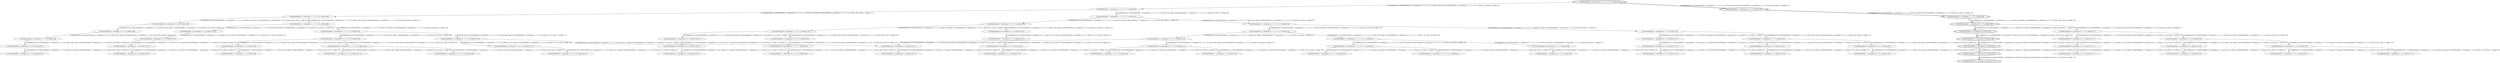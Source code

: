strict digraph G {
  1 [ style="solid" label="CursoVertex[index=6, remaining=[1, 2, 3, 4, 5, 6, 7], centers=[]]" ];
  2 [ style="solid" label="CursoVertex[index=7, remaining=[1, 2, 3, 4, 5, 6, 7], centers=[]]" ];
  3 [ style="solid" label="CursoVertex[index=7, remaining=[1, 2, 3, 4, 7], centers=[1]]" ];
  4 [ style="solid" label="CursoVertex[index=5, remaining=[1, 2, 3, 4, 5, 6, 7], centers=[]]" ];
  5 [ style="solid" label="CursoVertex[index=6, remaining=[1, 2, 3, 7], centers=[0]]" ];
  6 [ style="solid" label="CursoVertex[index=7, remaining=[1, 2, 3, 7], centers=[0]]" ];
  7 [ style="solid" label="CursoVertex[index=4, remaining=[1, 2, 3, 4, 5, 6, 7], centers=[]]" ];
  8 [ style="solid" label="CursoVertex[index=6, remaining=[1, 2, 4, 5, 6], centers=[1]]" ];
  9 [ style="solid" label="CursoVertex[index=7, remaining=[1, 2, 4, 5, 6], centers=[1]]" ];
  10 [ style="solid" label="CursoVertex[index=7, remaining=[1, 2, 4], centers=[1]]" ];
  11 [ style="solid" label="CursoVertex[index=5, remaining=[1, 2, 4, 5, 6], centers=[1]]" ];
  12 [ style="solid" label="CursoVertex[index=6, remaining=[1, 2], centers=[0, 1]]" ];
  13 [ style="solid" label="CursoVertex[index=7, remaining=[1, 2], centers=[0, 1]]" ];
  14 [ style="solid" label="CursoVertex[index=3, remaining=[1, 2, 3, 4, 5, 6, 7], centers=[]]" ];
  15 [ style="solid" label="CursoVertex[index=6, remaining=[2, 5, 6, 7], centers=[2]]" ];
  16 [ style="solid" label="CursoVertex[index=7, remaining=[2, 5, 6, 7], centers=[2]]" ];
  17 [ style="solid" label="CursoVertex[index=5, remaining=[2, 5, 6, 7], centers=[2]]" ];
  18 [ style="solid" label="CursoVertex[index=6, remaining=[2, 7], centers=[0, 2]]" ];
  19 [ style="solid" label="CursoVertex[index=7, remaining=[2, 7], centers=[0, 2]]" ];
  20 [ style="solid" label="CursoVertex[index=4, remaining=[2, 5, 6, 7], centers=[2]]" ];
  21 [ style="solid" label="CursoVertex[index=6, remaining=[2, 5, 6], centers=[1, 2]]" ];
  22 [ style="solid" label="CursoVertex[index=7, remaining=[2, 5, 6], centers=[1, 2]]" ];
  23 [ style="solid" label="CursoVertex[index=5, remaining=[2, 5, 6], centers=[1, 2]]" ];
  24 [ style="solid" label="CursoVertex[index=2, remaining=[1, 2, 3, 4, 5, 6, 7], centers=[]]" ];
  25 [ style="solid" label="CursoVertex[index=6, remaining=[2, 3, 4, 6, 7], centers=[0]]" ];
  26 [ style="solid" label="CursoVertex[index=7, remaining=[2, 3, 4, 6, 7], centers=[0]]" ];
  27 [ style="solid" label="CursoVertex[index=5, remaining=[2, 3, 4, 6, 7], centers=[0]]" ];
  28 [ style="solid" label="CursoVertex[index=4, remaining=[2, 3, 4, 6, 7], centers=[0]]" ];
  29 [ style="solid" label="CursoVertex[index=6, remaining=[2, 4, 6], centers=[0, 1]]" ];
  30 [ style="solid" label="CursoVertex[index=7, remaining=[2, 4, 6], centers=[0, 1]]" ];
  31 [ style="solid" label="CursoVertex[index=5, remaining=[2, 4, 6], centers=[0, 1]]" ];
  32 [ style="solid" label="CursoVertex[index=3, remaining=[2, 3, 4, 6, 7], centers=[0]]" ];
  33 [ style="solid" label="CursoVertex[index=6, remaining=[2, 6, 7], centers=[0, 2]]" ];
  34 [ style="solid" label="CursoVertex[index=7, remaining=[2, 6, 7], centers=[0, 2]]" ];
  35 [ style="solid" label="CursoVertex[index=5, remaining=[2, 6, 7], centers=[0, 2]]" ];
  36 [ style="solid" label="CursoVertex[index=4, remaining=[2, 6, 7], centers=[0, 2]]" ];
  37 [ style="solid" label="CursoVertex[index=1, remaining=[1, 2, 3, 4, 5, 6, 7], centers=[]]" ];
  38 [ style="solid" label="CursoVertex[index=6, remaining=[1, 2, 3, 4, 5, 6], centers=[0]]" ];
  39 [ style="solid" label="CursoVertex[index=7, remaining=[1, 2, 3, 4, 5, 6], centers=[0]]" ];
  40 [ style="solid" label="CursoVertex[index=7, remaining=[1, 2, 3, 4], centers=[0, 1]]" ];
  41 [ style="solid" label="CursoVertex[index=5, remaining=[1, 2, 3, 4, 5, 6], centers=[0]]" ];
  42 [ style="solid" label="CursoVertex[index=6, remaining=[1, 2, 3], centers=[0]]" ];
  43 [ style="solid" label="CursoVertex[index=7, remaining=[1, 2, 3], centers=[0]]" ];
  44 [ style="solid" label="CursoVertex[index=4, remaining=[1, 2, 3, 4, 5, 6], centers=[0]]" ];
  45 [ style="solid" label="CursoVertex[index=6, remaining=[1, 2, 4, 5, 6], centers=[0, 1]]" ];
  46 [ style="solid" label="CursoVertex[index=7, remaining=[1, 2, 4, 5, 6], centers=[0, 1]]" ];
  47 [ style="solid" label="CursoVertex[index=5, remaining=[1, 2, 4, 5, 6], centers=[0, 1]]" ];
  48 [ style="solid" label="CursoVertex[index=3, remaining=[1, 2, 3, 4, 5, 6], centers=[0]]" ];
  49 [ style="solid" label="CursoVertex[index=6, remaining=[2, 5, 6], centers=[0, 2]]" ];
  50 [ style="solid" label="CursoVertex[index=7, remaining=[2, 5, 6], centers=[0, 2]]" ];
  51 [ style="solid" label="CursoVertex[index=5, remaining=[2, 5, 6], centers=[0, 2]]" ];
  52 [ style="solid" label="CursoVertex[index=4, remaining=[2, 5, 6], centers=[0, 2]]" ];
  53 [ style="solid" label="CursoVertex[index=2, remaining=[1, 2, 3, 4, 5, 6], centers=[0]]" ];
  54 [ style="solid" label="CursoVertex[index=6, remaining=[2, 3, 4, 6], centers=[0]]" ];
  55 [ style="solid" label="CursoVertex[index=7, remaining=[2, 3, 4, 6], centers=[0]]" ];
  56 [ style="solid" label="CursoVertex[index=5, remaining=[2, 3, 4, 6], centers=[0]]" ];
  57 [ style="solid" label="CursoVertex[index=4, remaining=[2, 3, 4, 6], centers=[0]]" ];
  58 [ style="solid" label="CursoVertex[index=3, remaining=[2, 3, 4, 6], centers=[0]]" ];
  59 [ style="bold" label="CursoVertex[index=0, remaining=[1, 2, 3, 4, 5, 6, 7], centers=[]]" ];
  60 [ style="solid" label="CursoVertex[index=6, remaining=[1, 3, 4, 5], centers=[2]]" ];
  61 [ style="solid" label="CursoVertex[index=7, remaining=[1, 3, 4, 5], centers=[2]]" ];
  62 [ style="solid" label="CursoVertex[index=7, remaining=[1, 3, 4], centers=[1, 2]]" ];
  63 [ style="solid" label="CursoVertex[index=5, remaining=[1, 3, 4, 5], centers=[2]]" ];
  64 [ style="solid" label="CursoVertex[index=6, remaining=[1, 3], centers=[0, 2]]" ];
  65 [ style="solid" label="CursoVertex[index=7, remaining=[1, 3], centers=[0, 2]]" ];
  66 [ style="solid" label="CursoVertex[index=4, remaining=[1, 3, 4, 5], centers=[2]]" ];
  67 [ style="solid" label="CursoVertex[index=6, remaining=[1, 4, 5], centers=[1, 2]]" ];
  68 [ style="solid" label="CursoVertex[index=7, remaining=[1, 4, 5], centers=[1, 2]]" ];
  69 [ style="solid" label="CursoVertex[index=5, remaining=[1, 4, 5], centers=[1, 2]]" ];
  70 [ style="bold" label="CursoVertex[index=3, remaining=[1, 3, 4, 5], centers=[2]]" ];
  71 [ style="bold" label="CursoVertex[index=7, remaining=[5], centers=[2]]" ];
  72 [ style="bold" label="CursoVertex[index=8, remaining=[], centers=[1, 2]]" ];
  73 [ style="bold" label="CursoVertex[index=6, remaining=[5], centers=[2]]" ];
  74 [ style="bold" label="CursoVertex[index=5, remaining=[5], centers=[2]]" ];
  75 [ style="bold" label="CursoVertex[index=4, remaining=[5], centers=[2]]" ];
  76 [ style="bold" label="CursoVertex[index=2, remaining=[1, 3, 4, 5], centers=[2]]" ];
  77 [ style="bold" label="CursoVertex[index=1, remaining=[1, 3, 4, 5], centers=[2]]" ];
  1 -> 2 [ style="solid" label="CursoEdge[source=CursoVertex[index=6, remaining=[1, 2, 3, 4, 5, 6, 7], centers=[]], target=CursoVertex[index=7, remaining=[1, 2, 3, 4, 5, 6, 7], centers=[]], action=0, weight=0.0]" ];
  1 -> 3 [ style="solid" label="CursoEdge[source=CursoVertex[index=6, remaining=[1, 2, 3, 4, 5, 6, 7], centers=[]], target=CursoVertex[index=7, remaining=[1, 2, 3, 4, 7], centers=[1]], action=1, weight=6.0]" ];
  4 -> 1 [ style="solid" label="CursoEdge[source=CursoVertex[index=5, remaining=[1, 2, 3, 4, 5, 6, 7], centers=[]], target=CursoVertex[index=6, remaining=[1, 2, 3, 4, 5, 6, 7], centers=[]], action=0, weight=0.0]" ];
  5 -> 6 [ style="solid" label="CursoEdge[source=CursoVertex[index=6, remaining=[1, 2, 3, 7], centers=[0]], target=CursoVertex[index=7, remaining=[1, 2, 3, 7], centers=[0]], action=0, weight=0.0]" ];
  4 -> 5 [ style="solid" label="CursoEdge[source=CursoVertex[index=5, remaining=[1, 2, 3, 4, 5, 6, 7], centers=[]], target=CursoVertex[index=6, remaining=[1, 2, 3, 7], centers=[0]], action=1, weight=4.5]" ];
  7 -> 4 [ style="solid" label="CursoEdge[source=CursoVertex[index=4, remaining=[1, 2, 3, 4, 5, 6, 7], centers=[]], target=CursoVertex[index=5, remaining=[1, 2, 3, 4, 5, 6, 7], centers=[]], action=0, weight=0.0]" ];
  8 -> 9 [ style="solid" label="CursoEdge[source=CursoVertex[index=6, remaining=[1, 2, 4, 5, 6], centers=[1]], target=CursoVertex[index=7, remaining=[1, 2, 4, 5, 6], centers=[1]], action=0, weight=0.0]" ];
  8 -> 10 [ style="solid" label="CursoEdge[source=CursoVertex[index=6, remaining=[1, 2, 4, 5, 6], centers=[1]], target=CursoVertex[index=7, remaining=[1, 2, 4], centers=[1]], action=1, weight=6.0]" ];
  11 -> 8 [ style="solid" label="CursoEdge[source=CursoVertex[index=5, remaining=[1, 2, 4, 5, 6], centers=[1]], target=CursoVertex[index=6, remaining=[1, 2, 4, 5, 6], centers=[1]], action=0, weight=0.0]" ];
  12 -> 13 [ style="solid" label="CursoEdge[source=CursoVertex[index=6, remaining=[1, 2], centers=[0, 1]], target=CursoVertex[index=7, remaining=[1, 2], centers=[0, 1]], action=0, weight=0.0]" ];
  11 -> 12 [ style="solid" label="CursoEdge[source=CursoVertex[index=5, remaining=[1, 2, 4, 5, 6], centers=[1]], target=CursoVertex[index=6, remaining=[1, 2], centers=[0, 1]], action=1, weight=4.5]" ];
  7 -> 11 [ style="solid" label="CursoEdge[source=CursoVertex[index=4, remaining=[1, 2, 3, 4, 5, 6, 7], centers=[]], target=CursoVertex[index=5, remaining=[1, 2, 4, 5, 6], centers=[1]], action=1, weight=1.5]" ];
  14 -> 7 [ style="solid" label="CursoEdge[source=CursoVertex[index=3, remaining=[1, 2, 3, 4, 5, 6, 7], centers=[]], target=CursoVertex[index=4, remaining=[1, 2, 3, 4, 5, 6, 7], centers=[]], action=0, weight=0.0]" ];
  15 -> 16 [ style="solid" label="CursoEdge[source=CursoVertex[index=6, remaining=[2, 5, 6, 7], centers=[2]], target=CursoVertex[index=7, remaining=[2, 5, 6, 7], centers=[2]], action=0, weight=0.0]" ];
  17 -> 15 [ style="solid" label="CursoEdge[source=CursoVertex[index=5, remaining=[2, 5, 6, 7], centers=[2]], target=CursoVertex[index=6, remaining=[2, 5, 6, 7], centers=[2]], action=0, weight=0.0]" ];
  18 -> 19 [ style="solid" label="CursoEdge[source=CursoVertex[index=6, remaining=[2, 7], centers=[0, 2]], target=CursoVertex[index=7, remaining=[2, 7], centers=[0, 2]], action=0, weight=0.0]" ];
  17 -> 18 [ style="solid" label="CursoEdge[source=CursoVertex[index=5, remaining=[2, 5, 6, 7], centers=[2]], target=CursoVertex[index=6, remaining=[2, 7], centers=[0, 2]], action=1, weight=4.5]" ];
  20 -> 17 [ style="solid" label="CursoEdge[source=CursoVertex[index=4, remaining=[2, 5, 6, 7], centers=[2]], target=CursoVertex[index=5, remaining=[2, 5, 6, 7], centers=[2]], action=0, weight=0.0]" ];
  21 -> 22 [ style="solid" label="CursoEdge[source=CursoVertex[index=6, remaining=[2, 5, 6], centers=[1, 2]], target=CursoVertex[index=7, remaining=[2, 5, 6], centers=[1, 2]], action=0, weight=0.0]" ];
  23 -> 21 [ style="solid" label="CursoEdge[source=CursoVertex[index=5, remaining=[2, 5, 6], centers=[1, 2]], target=CursoVertex[index=6, remaining=[2, 5, 6], centers=[1, 2]], action=0, weight=0.0]" ];
  20 -> 23 [ style="solid" label="CursoEdge[source=CursoVertex[index=4, remaining=[2, 5, 6, 7], centers=[2]], target=CursoVertex[index=5, remaining=[2, 5, 6], centers=[1, 2]], action=1, weight=1.5]" ];
  14 -> 20 [ style="solid" label="CursoEdge[source=CursoVertex[index=3, remaining=[1, 2, 3, 4, 5, 6, 7], centers=[]], target=CursoVertex[index=4, remaining=[2, 5, 6, 7], centers=[2]], action=1, weight=3.5]" ];
  24 -> 14 [ style="solid" label="CursoEdge[source=CursoVertex[index=2, remaining=[1, 2, 3, 4, 5, 6, 7], centers=[]], target=CursoVertex[index=3, remaining=[1, 2, 3, 4, 5, 6, 7], centers=[]], action=0, weight=0.0]" ];
  25 -> 26 [ style="solid" label="CursoEdge[source=CursoVertex[index=6, remaining=[2, 3, 4, 6, 7], centers=[0]], target=CursoVertex[index=7, remaining=[2, 3, 4, 6, 7], centers=[0]], action=0, weight=0.0]" ];
  27 -> 25 [ style="solid" label="CursoEdge[source=CursoVertex[index=5, remaining=[2, 3, 4, 6, 7], centers=[0]], target=CursoVertex[index=6, remaining=[2, 3, 4, 6, 7], centers=[0]], action=0, weight=0.0]" ];
  28 -> 27 [ style="solid" label="CursoEdge[source=CursoVertex[index=4, remaining=[2, 3, 4, 6, 7], centers=[0]], target=CursoVertex[index=5, remaining=[2, 3, 4, 6, 7], centers=[0]], action=0, weight=0.0]" ];
  29 -> 30 [ style="solid" label="CursoEdge[source=CursoVertex[index=6, remaining=[2, 4, 6], centers=[0, 1]], target=CursoVertex[index=7, remaining=[2, 4, 6], centers=[0, 1]], action=0, weight=0.0]" ];
  31 -> 29 [ style="solid" label="CursoEdge[source=CursoVertex[index=5, remaining=[2, 4, 6], centers=[0, 1]], target=CursoVertex[index=6, remaining=[2, 4, 6], centers=[0, 1]], action=0, weight=0.0]" ];
  28 -> 31 [ style="solid" label="CursoEdge[source=CursoVertex[index=4, remaining=[2, 3, 4, 6, 7], centers=[0]], target=CursoVertex[index=5, remaining=[2, 4, 6], centers=[0, 1]], action=1, weight=1.5]" ];
  32 -> 28 [ style="solid" label="CursoEdge[source=CursoVertex[index=3, remaining=[2, 3, 4, 6, 7], centers=[0]], target=CursoVertex[index=4, remaining=[2, 3, 4, 6, 7], centers=[0]], action=0, weight=0.0]" ];
  33 -> 34 [ style="solid" label="CursoEdge[source=CursoVertex[index=6, remaining=[2, 6, 7], centers=[0, 2]], target=CursoVertex[index=7, remaining=[2, 6, 7], centers=[0, 2]], action=0, weight=0.0]" ];
  35 -> 33 [ style="solid" label="CursoEdge[source=CursoVertex[index=5, remaining=[2, 6, 7], centers=[0, 2]], target=CursoVertex[index=6, remaining=[2, 6, 7], centers=[0, 2]], action=0, weight=0.0]" ];
  36 -> 35 [ style="solid" label="CursoEdge[source=CursoVertex[index=4, remaining=[2, 6, 7], centers=[0, 2]], target=CursoVertex[index=5, remaining=[2, 6, 7], centers=[0, 2]], action=0, weight=0.0]" ];
  32 -> 36 [ style="solid" label="CursoEdge[source=CursoVertex[index=3, remaining=[2, 3, 4, 6, 7], centers=[0]], target=CursoVertex[index=4, remaining=[2, 6, 7], centers=[0, 2]], action=1, weight=3.5]" ];
  24 -> 32 [ style="solid" label="CursoEdge[source=CursoVertex[index=2, remaining=[1, 2, 3, 4, 5, 6, 7], centers=[]], target=CursoVertex[index=3, remaining=[2, 3, 4, 6, 7], centers=[0]], action=1, weight=5.0]" ];
  37 -> 24 [ style="solid" label="CursoEdge[source=CursoVertex[index=1, remaining=[1, 2, 3, 4, 5, 6, 7], centers=[]], target=CursoVertex[index=2, remaining=[1, 2, 3, 4, 5, 6, 7], centers=[]], action=0, weight=0.0]" ];
  38 -> 39 [ style="solid" label="CursoEdge[source=CursoVertex[index=6, remaining=[1, 2, 3, 4, 5, 6], centers=[0]], target=CursoVertex[index=7, remaining=[1, 2, 3, 4, 5, 6], centers=[0]], action=0, weight=0.0]" ];
  38 -> 40 [ style="solid" label="CursoEdge[source=CursoVertex[index=6, remaining=[1, 2, 3, 4, 5, 6], centers=[0]], target=CursoVertex[index=7, remaining=[1, 2, 3, 4], centers=[0, 1]], action=1, weight=6.0]" ];
  41 -> 38 [ style="solid" label="CursoEdge[source=CursoVertex[index=5, remaining=[1, 2, 3, 4, 5, 6], centers=[0]], target=CursoVertex[index=6, remaining=[1, 2, 3, 4, 5, 6], centers=[0]], action=0, weight=0.0]" ];
  42 -> 43 [ style="solid" label="CursoEdge[source=CursoVertex[index=6, remaining=[1, 2, 3], centers=[0]], target=CursoVertex[index=7, remaining=[1, 2, 3], centers=[0]], action=0, weight=0.0]" ];
  41 -> 42 [ style="solid" label="CursoEdge[source=CursoVertex[index=5, remaining=[1, 2, 3, 4, 5, 6], centers=[0]], target=CursoVertex[index=6, remaining=[1, 2, 3], centers=[0]], action=1, weight=4.5]" ];
  44 -> 41 [ style="solid" label="CursoEdge[source=CursoVertex[index=4, remaining=[1, 2, 3, 4, 5, 6], centers=[0]], target=CursoVertex[index=5, remaining=[1, 2, 3, 4, 5, 6], centers=[0]], action=0, weight=0.0]" ];
  45 -> 46 [ style="solid" label="CursoEdge[source=CursoVertex[index=6, remaining=[1, 2, 4, 5, 6], centers=[0, 1]], target=CursoVertex[index=7, remaining=[1, 2, 4, 5, 6], centers=[0, 1]], action=0, weight=0.0]" ];
  47 -> 45 [ style="solid" label="CursoEdge[source=CursoVertex[index=5, remaining=[1, 2, 4, 5, 6], centers=[0, 1]], target=CursoVertex[index=6, remaining=[1, 2, 4, 5, 6], centers=[0, 1]], action=0, weight=0.0]" ];
  47 -> 12 [ style="solid" label="CursoEdge[source=CursoVertex[index=5, remaining=[1, 2, 4, 5, 6], centers=[0, 1]], target=CursoVertex[index=6, remaining=[1, 2], centers=[0, 1]], action=1, weight=4.5]" ];
  44 -> 47 [ style="solid" label="CursoEdge[source=CursoVertex[index=4, remaining=[1, 2, 3, 4, 5, 6], centers=[0]], target=CursoVertex[index=5, remaining=[1, 2, 4, 5, 6], centers=[0, 1]], action=1, weight=1.5]" ];
  48 -> 44 [ style="solid" label="CursoEdge[source=CursoVertex[index=3, remaining=[1, 2, 3, 4, 5, 6], centers=[0]], target=CursoVertex[index=4, remaining=[1, 2, 3, 4, 5, 6], centers=[0]], action=0, weight=0.0]" ];
  49 -> 50 [ style="solid" label="CursoEdge[source=CursoVertex[index=6, remaining=[2, 5, 6], centers=[0, 2]], target=CursoVertex[index=7, remaining=[2, 5, 6], centers=[0, 2]], action=0, weight=0.0]" ];
  51 -> 49 [ style="solid" label="CursoEdge[source=CursoVertex[index=5, remaining=[2, 5, 6], centers=[0, 2]], target=CursoVertex[index=6, remaining=[2, 5, 6], centers=[0, 2]], action=0, weight=0.0]" ];
  52 -> 51 [ style="solid" label="CursoEdge[source=CursoVertex[index=4, remaining=[2, 5, 6], centers=[0, 2]], target=CursoVertex[index=5, remaining=[2, 5, 6], centers=[0, 2]], action=0, weight=0.0]" ];
  48 -> 52 [ style="solid" label="CursoEdge[source=CursoVertex[index=3, remaining=[1, 2, 3, 4, 5, 6], centers=[0]], target=CursoVertex[index=4, remaining=[2, 5, 6], centers=[0, 2]], action=1, weight=3.5]" ];
  53 -> 48 [ style="solid" label="CursoEdge[source=CursoVertex[index=2, remaining=[1, 2, 3, 4, 5, 6], centers=[0]], target=CursoVertex[index=3, remaining=[1, 2, 3, 4, 5, 6], centers=[0]], action=0, weight=0.0]" ];
  54 -> 55 [ style="solid" label="CursoEdge[source=CursoVertex[index=6, remaining=[2, 3, 4, 6], centers=[0]], target=CursoVertex[index=7, remaining=[2, 3, 4, 6], centers=[0]], action=0, weight=0.0]" ];
  56 -> 54 [ style="solid" label="CursoEdge[source=CursoVertex[index=5, remaining=[2, 3, 4, 6], centers=[0]], target=CursoVertex[index=6, remaining=[2, 3, 4, 6], centers=[0]], action=0, weight=0.0]" ];
  57 -> 56 [ style="solid" label="CursoEdge[source=CursoVertex[index=4, remaining=[2, 3, 4, 6], centers=[0]], target=CursoVertex[index=5, remaining=[2, 3, 4, 6], centers=[0]], action=0, weight=0.0]" ];
  58 -> 57 [ style="solid" label="CursoEdge[source=CursoVertex[index=3, remaining=[2, 3, 4, 6], centers=[0]], target=CursoVertex[index=4, remaining=[2, 3, 4, 6], centers=[0]], action=0, weight=0.0]" ];
  53 -> 58 [ style="solid" label="CursoEdge[source=CursoVertex[index=2, remaining=[1, 2, 3, 4, 5, 6], centers=[0]], target=CursoVertex[index=3, remaining=[2, 3, 4, 6], centers=[0]], action=1, weight=5.0]" ];
  37 -> 53 [ style="solid" label="CursoEdge[source=CursoVertex[index=1, remaining=[1, 2, 3, 4, 5, 6, 7], centers=[]], target=CursoVertex[index=2, remaining=[1, 2, 3, 4, 5, 6], centers=[0]], action=1, weight=3.0]" ];
  59 -> 37 [ style="solid" label="CursoEdge[source=CursoVertex[index=0, remaining=[1, 2, 3, 4, 5, 6, 7], centers=[]], target=CursoVertex[index=1, remaining=[1, 2, 3, 4, 5, 6, 7], centers=[]], action=0, weight=0.0]" ];
  60 -> 61 [ style="solid" label="CursoEdge[source=CursoVertex[index=6, remaining=[1, 3, 4, 5], centers=[2]], target=CursoVertex[index=7, remaining=[1, 3, 4, 5], centers=[2]], action=0, weight=0.0]" ];
  60 -> 62 [ style="solid" label="CursoEdge[source=CursoVertex[index=6, remaining=[1, 3, 4, 5], centers=[2]], target=CursoVertex[index=7, remaining=[1, 3, 4], centers=[1, 2]], action=1, weight=6.0]" ];
  63 -> 60 [ style="solid" label="CursoEdge[source=CursoVertex[index=5, remaining=[1, 3, 4, 5], centers=[2]], target=CursoVertex[index=6, remaining=[1, 3, 4, 5], centers=[2]], action=0, weight=0.0]" ];
  64 -> 65 [ style="solid" label="CursoEdge[source=CursoVertex[index=6, remaining=[1, 3], centers=[0, 2]], target=CursoVertex[index=7, remaining=[1, 3], centers=[0, 2]], action=0, weight=0.0]" ];
  63 -> 64 [ style="solid" label="CursoEdge[source=CursoVertex[index=5, remaining=[1, 3, 4, 5], centers=[2]], target=CursoVertex[index=6, remaining=[1, 3], centers=[0, 2]], action=1, weight=4.5]" ];
  66 -> 63 [ style="solid" label="CursoEdge[source=CursoVertex[index=4, remaining=[1, 3, 4, 5], centers=[2]], target=CursoVertex[index=5, remaining=[1, 3, 4, 5], centers=[2]], action=0, weight=0.0]" ];
  67 -> 68 [ style="solid" label="CursoEdge[source=CursoVertex[index=6, remaining=[1, 4, 5], centers=[1, 2]], target=CursoVertex[index=7, remaining=[1, 4, 5], centers=[1, 2]], action=0, weight=0.0]" ];
  69 -> 67 [ style="solid" label="CursoEdge[source=CursoVertex[index=5, remaining=[1, 4, 5], centers=[1, 2]], target=CursoVertex[index=6, remaining=[1, 4, 5], centers=[1, 2]], action=0, weight=0.0]" ];
  66 -> 69 [ style="solid" label="CursoEdge[source=CursoVertex[index=4, remaining=[1, 3, 4, 5], centers=[2]], target=CursoVertex[index=5, remaining=[1, 4, 5], centers=[1, 2]], action=1, weight=1.5]" ];
  70 -> 66 [ style="solid" label="CursoEdge[source=CursoVertex[index=3, remaining=[1, 3, 4, 5], centers=[2]], target=CursoVertex[index=4, remaining=[1, 3, 4, 5], centers=[2]], action=0, weight=0.0]" ];
  71 -> 72 [ style="bold" label="CursoEdge[source=CursoVertex[index=7, remaining=[5], centers=[2]], target=CursoVertex[index=8, remaining=[], centers=[1, 2]], action=1, weight=1.0]" ];
  73 -> 71 [ style="bold" label="CursoEdge[source=CursoVertex[index=6, remaining=[5], centers=[2]], target=CursoVertex[index=7, remaining=[5], centers=[2]], action=0, weight=0.0]" ];
  74 -> 73 [ style="bold" label="CursoEdge[source=CursoVertex[index=5, remaining=[5], centers=[2]], target=CursoVertex[index=6, remaining=[5], centers=[2]], action=0, weight=0.0]" ];
  75 -> 74 [ style="bold" label="CursoEdge[source=CursoVertex[index=4, remaining=[5], centers=[2]], target=CursoVertex[index=5, remaining=[5], centers=[2]], action=0, weight=0.0]" ];
  70 -> 75 [ style="bold" label="CursoEdge[source=CursoVertex[index=3, remaining=[1, 3, 4, 5], centers=[2]], target=CursoVertex[index=4, remaining=[5], centers=[2]], action=1, weight=3.5]" ];
  76 -> 70 [ style="bold" label="CursoEdge[source=CursoVertex[index=2, remaining=[1, 3, 4, 5], centers=[2]], target=CursoVertex[index=3, remaining=[1, 3, 4, 5], centers=[2]], action=0, weight=0.0]" ];
  77 -> 76 [ style="bold" label="CursoEdge[source=CursoVertex[index=1, remaining=[1, 3, 4, 5], centers=[2]], target=CursoVertex[index=2, remaining=[1, 3, 4, 5], centers=[2]], action=0, weight=0.0]" ];
  59 -> 77 [ style="bold" label="CursoEdge[source=CursoVertex[index=0, remaining=[1, 2, 3, 4, 5, 6, 7], centers=[]], target=CursoVertex[index=1, remaining=[1, 3, 4, 5], centers=[2]], action=1, weight=2.0]" ];
}
